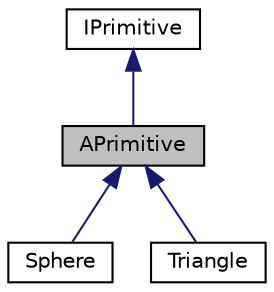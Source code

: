 digraph "APrimitive"
{
 // LATEX_PDF_SIZE
  edge [fontname="Helvetica",fontsize="10",labelfontname="Helvetica",labelfontsize="10"];
  node [fontname="Helvetica",fontsize="10",shape=record];
  Node1 [label="APrimitive",height=0.2,width=0.4,color="black", fillcolor="grey75", style="filled", fontcolor="black",tooltip=" "];
  Node2 -> Node1 [dir="back",color="midnightblue",fontsize="10",style="solid"];
  Node2 [label="IPrimitive",height=0.2,width=0.4,color="black", fillcolor="white", style="filled",URL="$classIPrimitive.html",tooltip=" "];
  Node1 -> Node3 [dir="back",color="midnightblue",fontsize="10",style="solid"];
  Node3 [label="Sphere",height=0.2,width=0.4,color="black", fillcolor="white", style="filled",URL="$classSphere.html",tooltip=" "];
  Node1 -> Node4 [dir="back",color="midnightblue",fontsize="10",style="solid"];
  Node4 [label="Triangle",height=0.2,width=0.4,color="black", fillcolor="white", style="filled",URL="$classTriangle.html",tooltip=" "];
}
